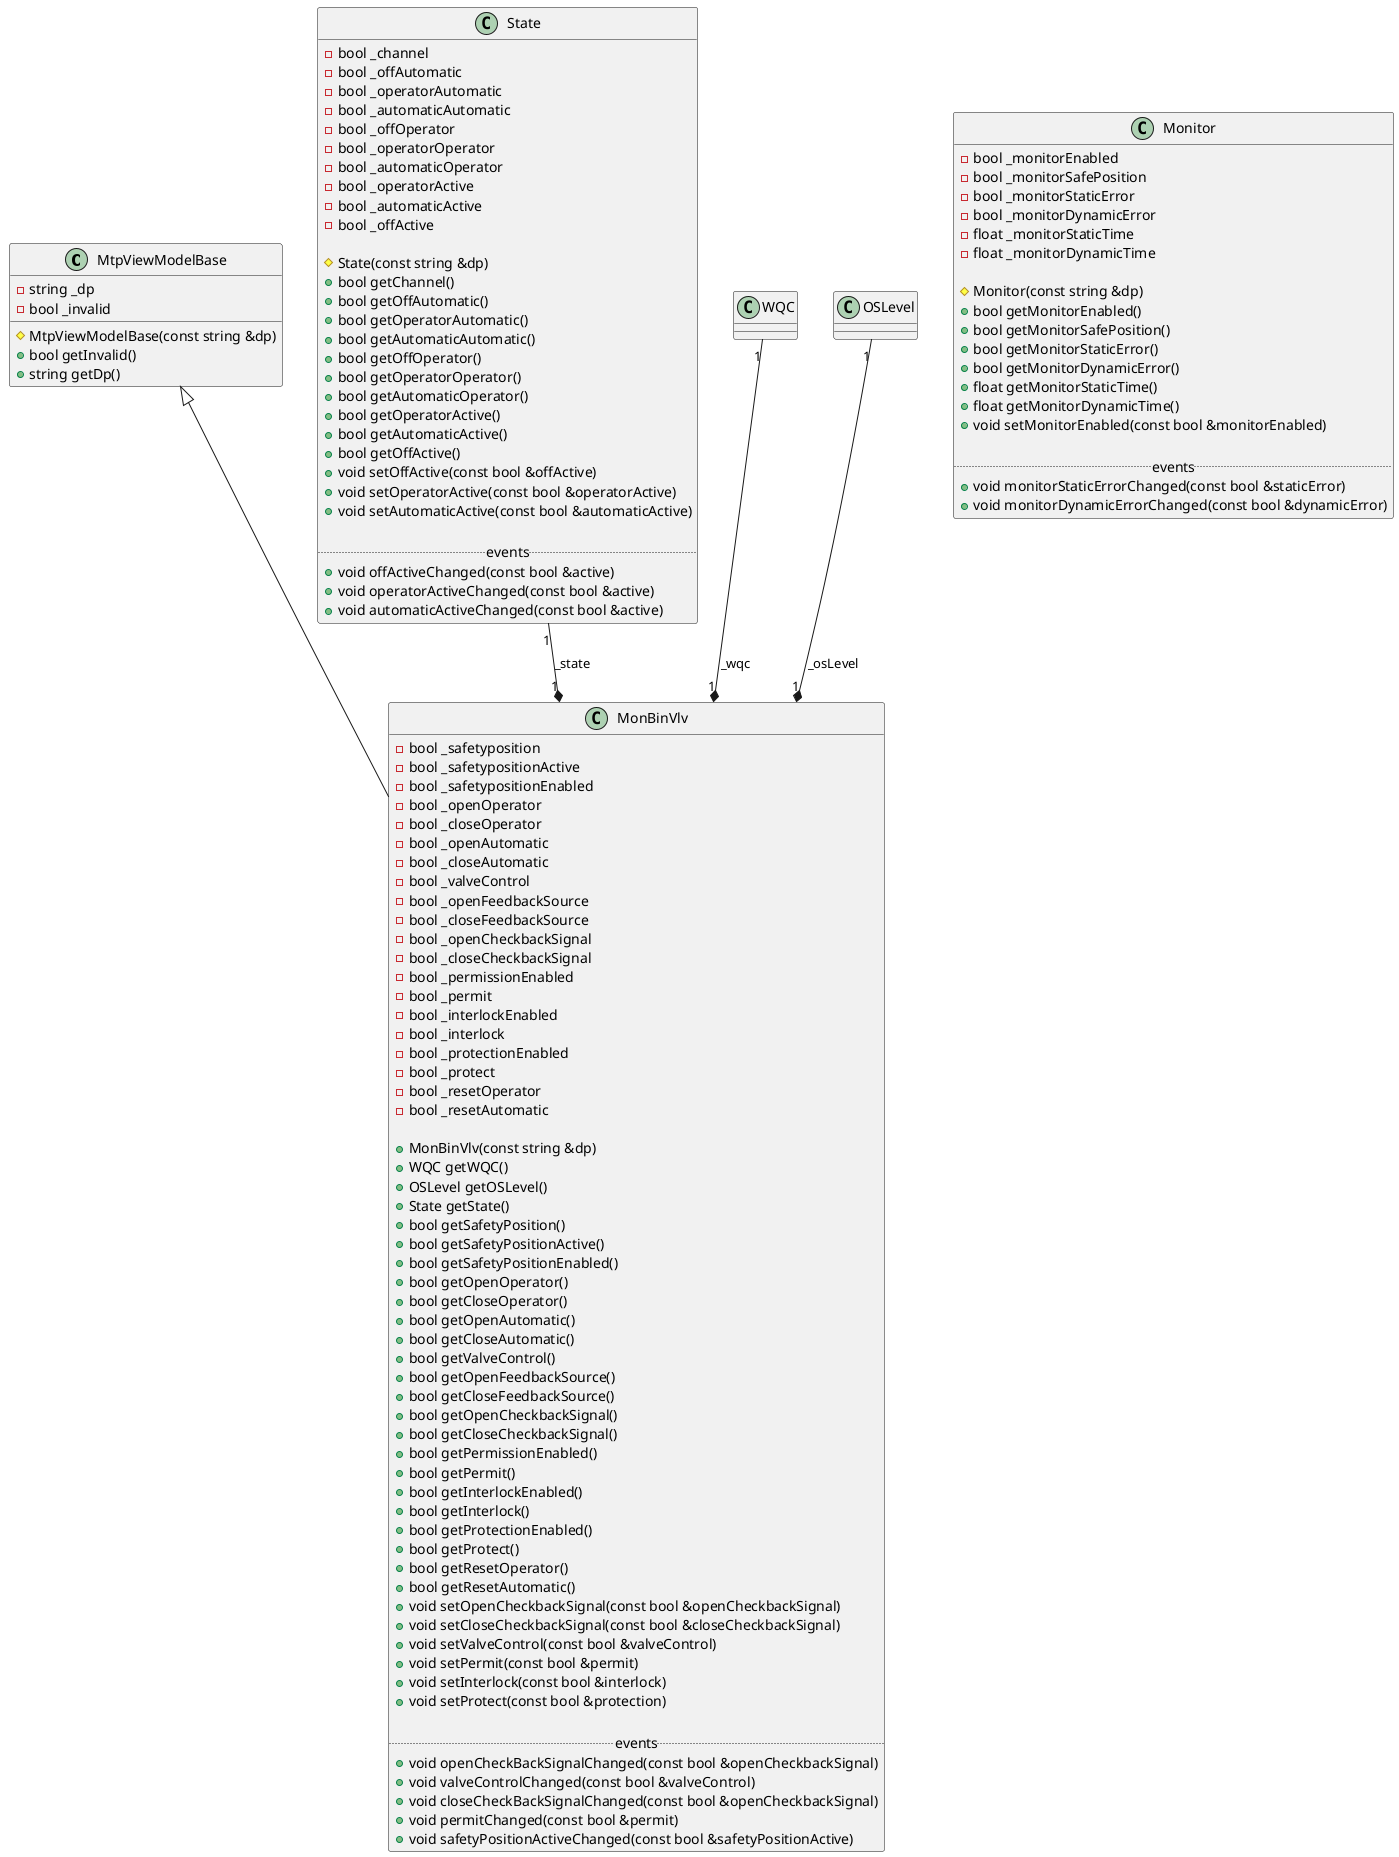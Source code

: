 @startuml

class MtpViewModelBase {
    - string _dp
    - bool _invalid

    # MtpViewModelBase(const string &dp)
    + bool getInvalid()
    + string getDp()
}

class State
{
    - bool _channel
    - bool _offAutomatic
    - bool _operatorAutomatic
    - bool _automaticAutomatic
    - bool _offOperator
    - bool _operatorOperator
    - bool _automaticOperator
    - bool _operatorActive
    - bool _automaticActive
    - bool _offActive

    # State(const string &dp)
    + bool getChannel()
    + bool getOffAutomatic()
    + bool getOperatorAutomatic()
    + bool getAutomaticAutomatic()
    + bool getOffOperator()
    + bool getOperatorOperator()
    + bool getAutomaticOperator()
    + bool getOperatorActive()
    + bool getAutomaticActive()
    + bool getOffActive()
    + void setOffActive(const bool &offActive)
    + void setOperatorActive(const bool &operatorActive)
    + void setAutomaticActive(const bool &automaticActive)

    ..events..
    + void offActiveChanged(const bool &active)
    + void operatorActiveChanged(const bool &active)
    + void automaticActiveChanged(const bool &active)
}

class Monitor
{
    - bool _monitorEnabled
    - bool _monitorSafePosition
    - bool _monitorStaticError
    - bool _monitorDynamicError
    - float _monitorStaticTime
    - float _monitorDynamicTime

    # Monitor(const string &dp)
    + bool getMonitorEnabled()
    + bool getMonitorSafePosition()
    + bool getMonitorStaticError()
    + bool getMonitorDynamicError()
    + float getMonitorStaticTime()
    + float getMonitorDynamicTime()
    + void setMonitorEnabled(const bool &monitorEnabled)

    ..events..
    + void monitorStaticErrorChanged(const bool &staticError)
    + void monitorDynamicErrorChanged(const bool &dynamicError)
}

class MonBinVlv
{
    - bool _safetyposition
    - bool _safetypositionActive
    - bool _safetypositionEnabled
    - bool _openOperator
    - bool _closeOperator
    - bool _openAutomatic
    - bool _closeAutomatic
    - bool _valveControl
    - bool _openFeedbackSource
    - bool _closeFeedbackSource
    - bool _openCheckbackSignal
    - bool _closeCheckbackSignal
    - bool _permissionEnabled
    - bool _permit
    - bool _interlockEnabled
    - bool _interlock
    - bool _protectionEnabled
    - bool _protect
    - bool _resetOperator
    - bool _resetAutomatic
    
    + MonBinVlv(const string &dp)
    + WQC getWQC()
    + OSLevel getOSLevel()
    + State getState()
    + bool getSafetyPosition()
    + bool getSafetyPositionActive()
    + bool getSafetyPositionEnabled()
    + bool getOpenOperator()
    + bool getCloseOperator()
    + bool getOpenAutomatic()
    + bool getCloseAutomatic()
    + bool getValveControl()
    + bool getOpenFeedbackSource()
    + bool getCloseFeedbackSource()
    + bool getOpenCheckbackSignal()
    + bool getCloseCheckbackSignal()
    + bool getPermissionEnabled()
    + bool getPermit()
    + bool getInterlockEnabled()
    + bool getInterlock()
    + bool getProtectionEnabled()
    + bool getProtect()
    + bool getResetOperator()
    + bool getResetAutomatic()
    + void setOpenCheckbackSignal(const bool &openCheckbackSignal)
    + void setCloseCheckbackSignal(const bool &closeCheckbackSignal)
    + void setValveControl(const bool &valveControl)
    + void setPermit(const bool &permit)
    + void setInterlock(const bool &interlock)
    + void setProtect(const bool &protection)

    ..events..
    + void openCheckBackSignalChanged(const bool &openCheckbackSignal)
    + void valveControlChanged(const bool &valveControl)
    + void closeCheckBackSignalChanged(const bool &openCheckbackSignal)
    + void permitChanged(const bool &permit)
    + void safetyPositionActiveChanged(const bool &safetyPositionActive)
}

MtpViewModelBase <|-- MonBinVlv
WQC "1" --* "1" MonBinVlv : _wqc
OSLevel "1" --* "1" MonBinVlv : _osLevel
State "1" --* "1" MonBinVlv : _state
@enduml